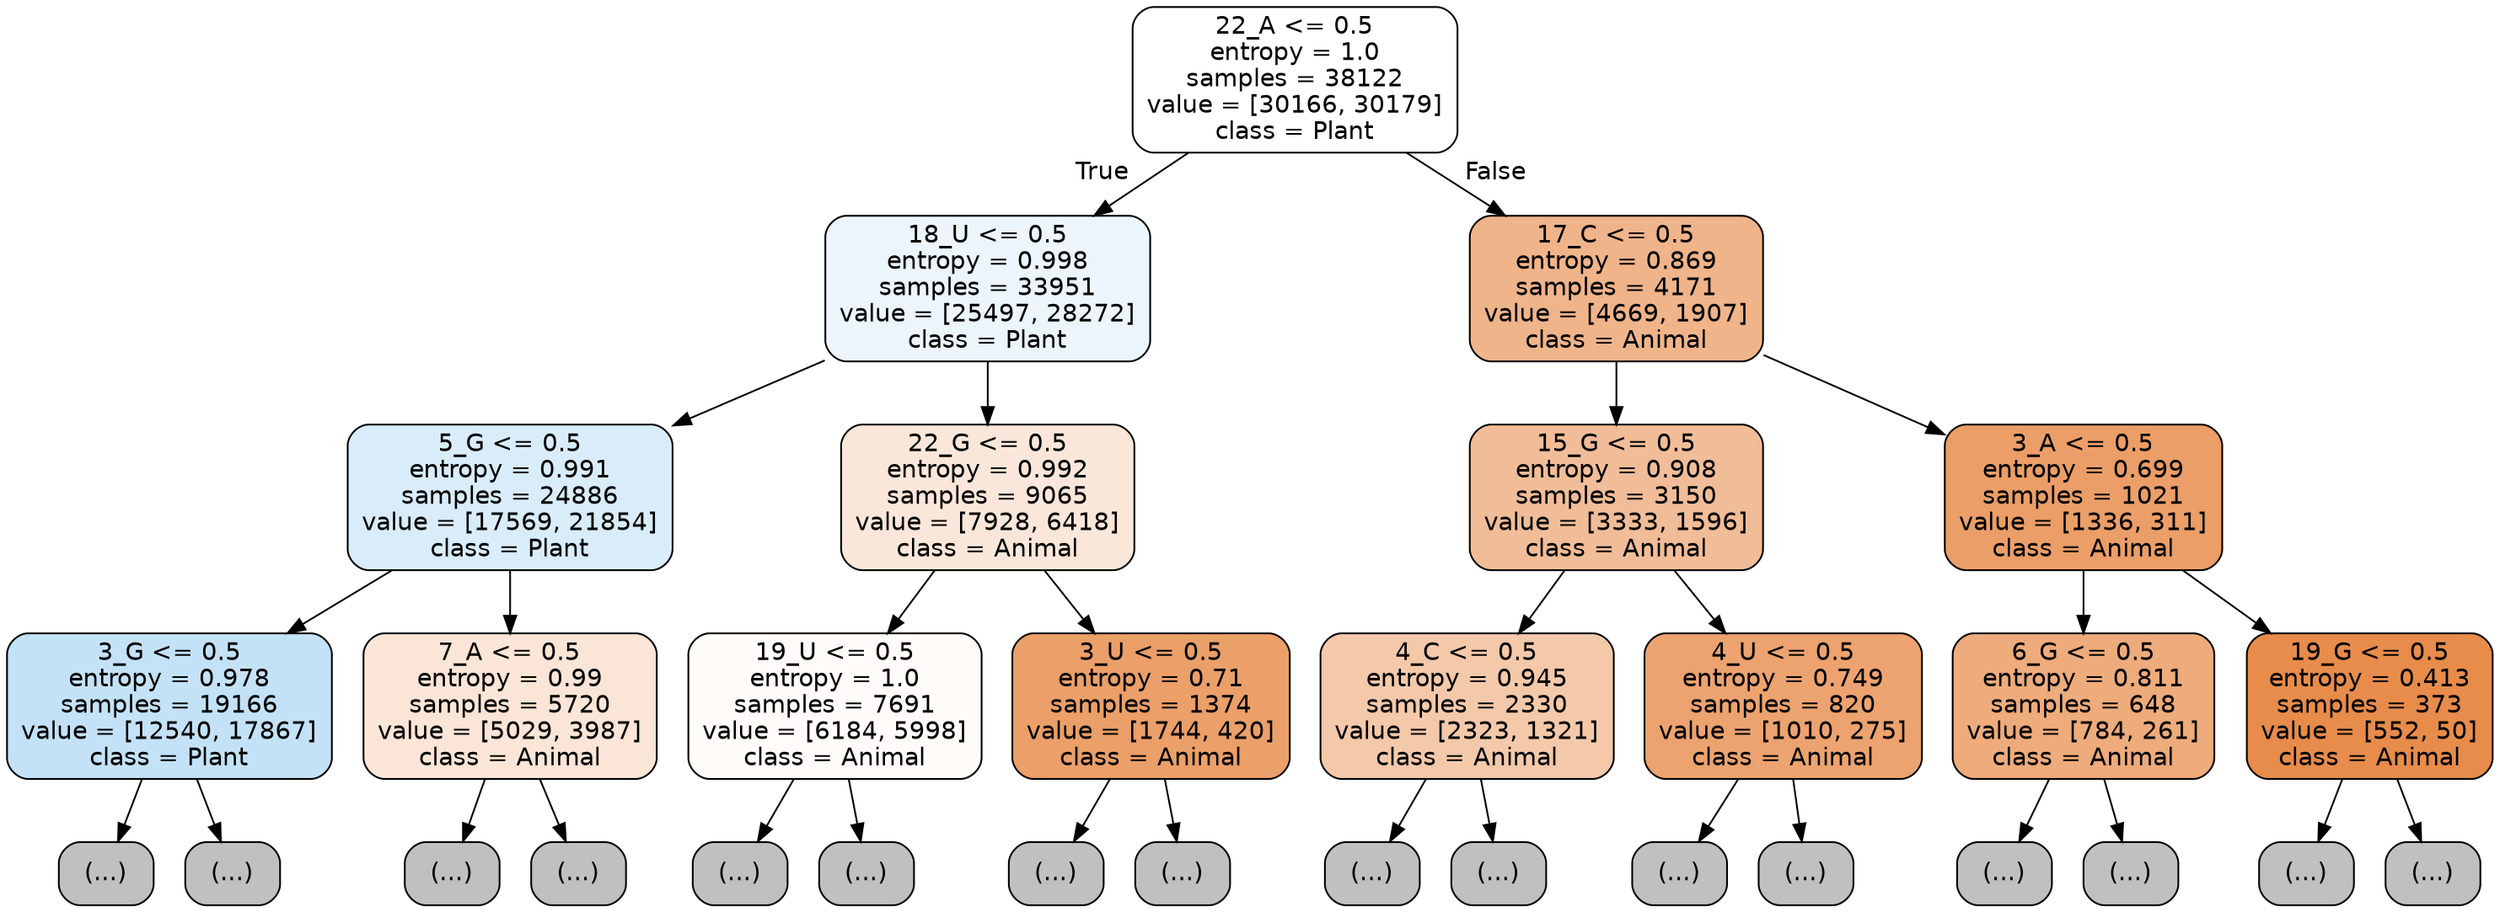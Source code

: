 digraph Tree {
node [shape=box, style="filled, rounded", color="black", fontname="helvetica"] ;
edge [fontname="helvetica"] ;
0 [label="22_A <= 0.5\nentropy = 1.0\nsamples = 38122\nvalue = [30166, 30179]\nclass = Plant", fillcolor="#ffffff"] ;
1 [label="18_U <= 0.5\nentropy = 0.998\nsamples = 33951\nvalue = [25497, 28272]\nclass = Plant", fillcolor="#ecf5fc"] ;
0 -> 1 [labeldistance=2.5, labelangle=45, headlabel="True"] ;
2 [label="5_G <= 0.5\nentropy = 0.991\nsamples = 24886\nvalue = [17569, 21854]\nclass = Plant", fillcolor="#d8ecfa"] ;
1 -> 2 ;
3 [label="3_G <= 0.5\nentropy = 0.978\nsamples = 19166\nvalue = [12540, 17867]\nclass = Plant", fillcolor="#c4e2f7"] ;
2 -> 3 ;
4 [label="(...)", fillcolor="#C0C0C0"] ;
3 -> 4 ;
5387 [label="(...)", fillcolor="#C0C0C0"] ;
3 -> 5387 ;
7658 [label="7_A <= 0.5\nentropy = 0.99\nsamples = 5720\nvalue = [5029, 3987]\nclass = Animal", fillcolor="#fae5d6"] ;
2 -> 7658 ;
7659 [label="(...)", fillcolor="#C0C0C0"] ;
7658 -> 7659 ;
9936 [label="(...)", fillcolor="#C0C0C0"] ;
7658 -> 9936 ;
10871 [label="22_G <= 0.5\nentropy = 0.992\nsamples = 9065\nvalue = [7928, 6418]\nclass = Animal", fillcolor="#fae7d9"] ;
1 -> 10871 ;
10872 [label="19_U <= 0.5\nentropy = 1.0\nsamples = 7691\nvalue = [6184, 5998]\nclass = Animal", fillcolor="#fefbf9"] ;
10871 -> 10872 ;
10873 [label="(...)", fillcolor="#C0C0C0"] ;
10872 -> 10873 ;
13418 [label="(...)", fillcolor="#C0C0C0"] ;
10872 -> 13418 ;
14351 [label="3_U <= 0.5\nentropy = 0.71\nsamples = 1374\nvalue = [1744, 420]\nclass = Animal", fillcolor="#eb9f69"] ;
10871 -> 14351 ;
14352 [label="(...)", fillcolor="#C0C0C0"] ;
14351 -> 14352 ;
14699 [label="(...)", fillcolor="#C0C0C0"] ;
14351 -> 14699 ;
14838 [label="17_C <= 0.5\nentropy = 0.869\nsamples = 4171\nvalue = [4669, 1907]\nclass = Animal", fillcolor="#f0b48a"] ;
0 -> 14838 [labeldistance=2.5, labelangle=-45, headlabel="False"] ;
14839 [label="15_G <= 0.5\nentropy = 0.908\nsamples = 3150\nvalue = [3333, 1596]\nclass = Animal", fillcolor="#f1bd98"] ;
14838 -> 14839 ;
14840 [label="4_C <= 0.5\nentropy = 0.945\nsamples = 2330\nvalue = [2323, 1321]\nclass = Animal", fillcolor="#f4c9aa"] ;
14839 -> 14840 ;
14841 [label="(...)", fillcolor="#C0C0C0"] ;
14840 -> 14841 ;
15736 [label="(...)", fillcolor="#C0C0C0"] ;
14840 -> 15736 ;
16035 [label="4_U <= 0.5\nentropy = 0.749\nsamples = 820\nvalue = [1010, 275]\nclass = Animal", fillcolor="#eca36f"] ;
14839 -> 16035 ;
16036 [label="(...)", fillcolor="#C0C0C0"] ;
16035 -> 16036 ;
16263 [label="(...)", fillcolor="#C0C0C0"] ;
16035 -> 16263 ;
16350 [label="3_A <= 0.5\nentropy = 0.699\nsamples = 1021\nvalue = [1336, 311]\nclass = Animal", fillcolor="#eb9e67"] ;
14838 -> 16350 ;
16351 [label="6_G <= 0.5\nentropy = 0.811\nsamples = 648\nvalue = [784, 261]\nclass = Animal", fillcolor="#eeab7b"] ;
16350 -> 16351 ;
16352 [label="(...)", fillcolor="#C0C0C0"] ;
16351 -> 16352 ;
16569 [label="(...)", fillcolor="#C0C0C0"] ;
16351 -> 16569 ;
16660 [label="19_G <= 0.5\nentropy = 0.413\nsamples = 373\nvalue = [552, 50]\nclass = Animal", fillcolor="#e78c4b"] ;
16350 -> 16660 ;
16661 [label="(...)", fillcolor="#C0C0C0"] ;
16660 -> 16661 ;
16728 [label="(...)", fillcolor="#C0C0C0"] ;
16660 -> 16728 ;
}